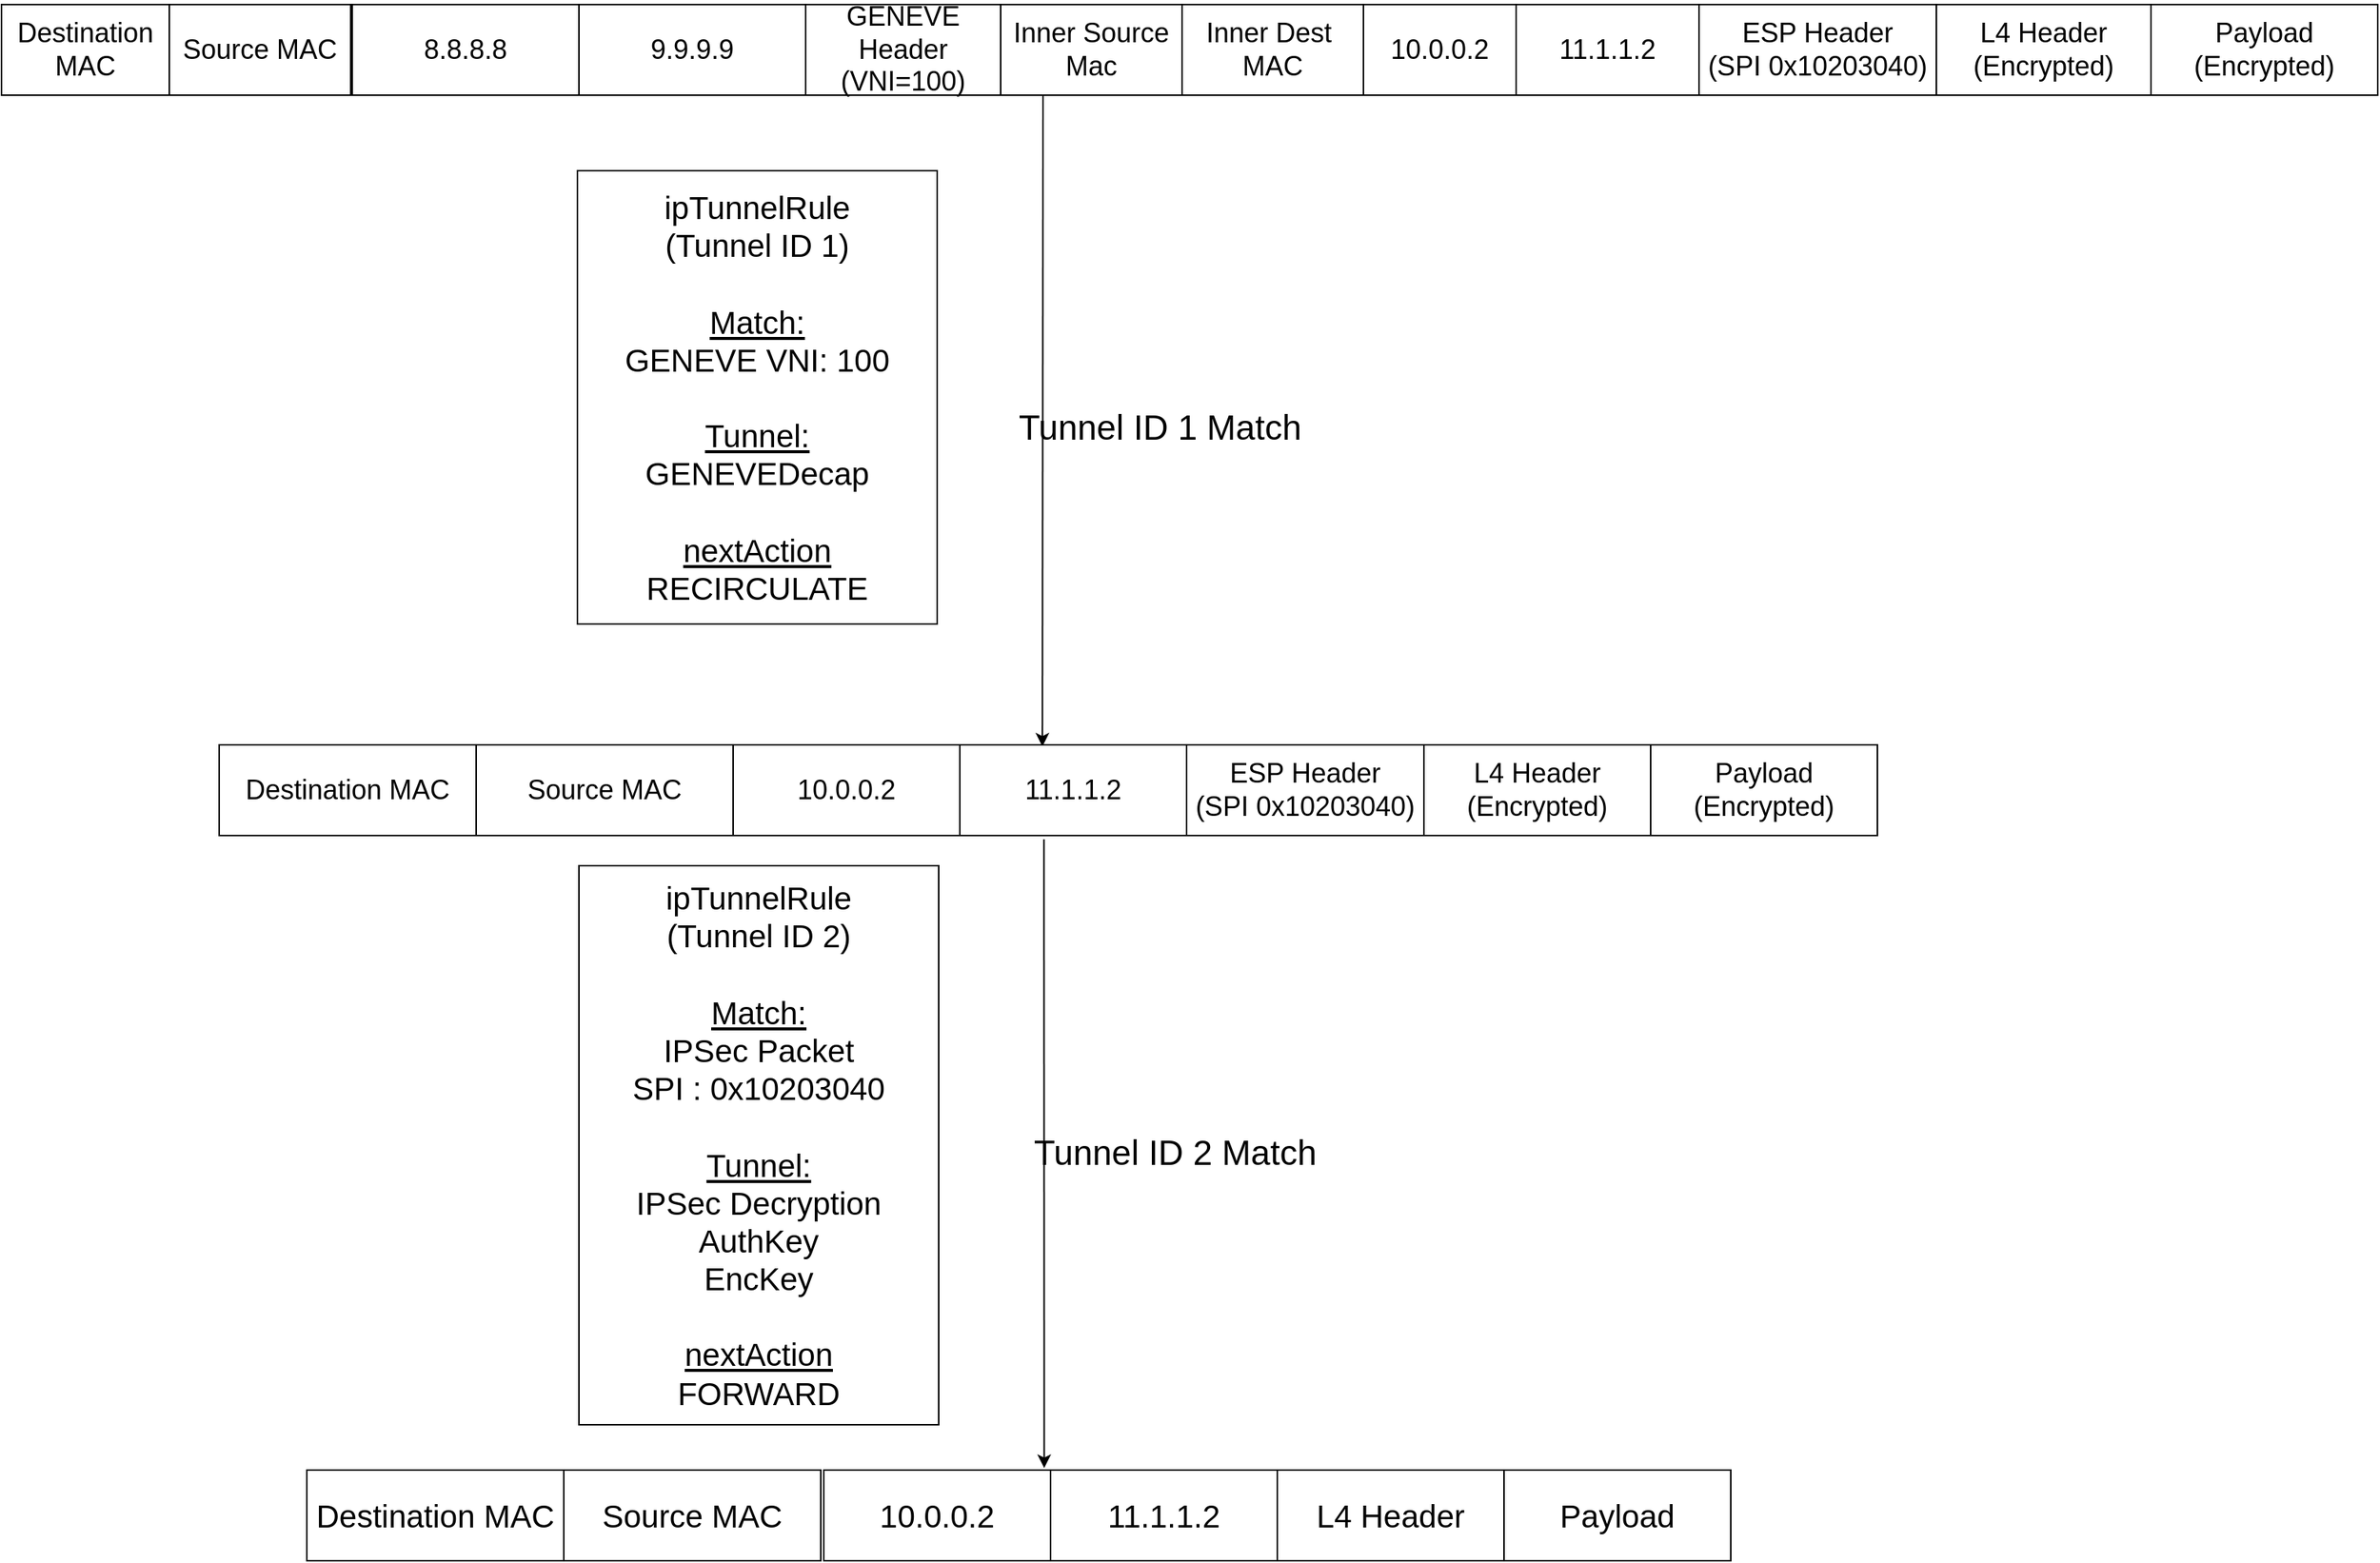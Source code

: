 <mxfile>
    <diagram id="V7hC7Ia_DJyM14xFZ34Q" name="Page-1">
        <mxGraphModel dx="2309" dy="457" grid="1" gridSize="10" guides="1" tooltips="1" connect="1" arrows="1" fold="1" page="1" pageScale="1" pageWidth="850" pageHeight="1100" math="0" shadow="0">
            <root>
                <mxCell id="0"/>
                <mxCell id="1" parent="0"/>
                <mxCell id="2" value="10.0.0.2" style="rounded=0;whiteSpace=wrap;html=1;fontSize=21;" parent="1" vertex="1">
                    <mxGeometry x="533" y="1120" width="150" height="60" as="geometry"/>
                </mxCell>
                <mxCell id="4" value="Source MAC" style="rounded=0;whiteSpace=wrap;html=1;fontSize=21;" parent="1" vertex="1">
                    <mxGeometry x="361" y="1120" width="170" height="60" as="geometry"/>
                </mxCell>
                <mxCell id="5" value="Destination MAC" style="rounded=0;whiteSpace=wrap;html=1;fontSize=21;" parent="1" vertex="1">
                    <mxGeometry x="191" y="1120" width="170" height="60" as="geometry"/>
                </mxCell>
                <mxCell id="6" value="11.1.1.2" style="rounded=0;whiteSpace=wrap;html=1;fontSize=21;" parent="1" vertex="1">
                    <mxGeometry x="683" y="1120" width="150" height="60" as="geometry"/>
                </mxCell>
                <mxCell id="15" value="L4 Header" style="rounded=0;whiteSpace=wrap;html=1;fontSize=21;" parent="1" vertex="1">
                    <mxGeometry x="833" y="1120" width="150" height="60" as="geometry"/>
                </mxCell>
                <mxCell id="16" value="" style="endArrow=none;html=1;fontSize=26;entryX=0.371;entryY=1.042;entryDx=0;entryDy=0;exitX=0.972;exitY=-0.022;exitDx=0;exitDy=0;entryPerimeter=0;endFill=0;startArrow=classic;startFill=1;exitPerimeter=0;" parent="1" source="2" target="20" edge="1">
                    <mxGeometry width="50" height="50" relative="1" as="geometry">
                        <mxPoint x="430.5" y="470.0" as="sourcePoint"/>
                        <mxPoint x="430" y="750" as="targetPoint"/>
                    </mxGeometry>
                </mxCell>
                <mxCell id="17" value="10.0.0.2" style="rounded=0;whiteSpace=wrap;html=1;fontSize=18;" parent="1" vertex="1">
                    <mxGeometry x="473" y="640" width="150" height="60" as="geometry"/>
                </mxCell>
                <mxCell id="18" value="Source MAC" style="rounded=0;whiteSpace=wrap;html=1;fontSize=18;" parent="1" vertex="1">
                    <mxGeometry x="303" y="640" width="170" height="60" as="geometry"/>
                </mxCell>
                <mxCell id="19" value="Destination MAC" style="rounded=0;whiteSpace=wrap;html=1;fontSize=18;" parent="1" vertex="1">
                    <mxGeometry x="133" y="640" width="170" height="60" as="geometry"/>
                </mxCell>
                <mxCell id="53" style="edgeStyle=none;html=1;exitX=0.364;exitY=0.019;exitDx=0;exitDy=0;exitPerimeter=0;endArrow=none;endFill=0;startArrow=classic;startFill=1;" parent="1" source="20" edge="1">
                    <mxGeometry relative="1" as="geometry">
                        <mxPoint x="678" y="210" as="targetPoint"/>
                    </mxGeometry>
                </mxCell>
                <mxCell id="20" value="11.1.1.2" style="rounded=0;whiteSpace=wrap;html=1;fontSize=18;" parent="1" vertex="1">
                    <mxGeometry x="623" y="640" width="150" height="60" as="geometry"/>
                </mxCell>
                <mxCell id="22" value="ESP Header&lt;br style=&quot;font-size: 18px;&quot;&gt;(SPI 0x10203040)" style="rounded=0;whiteSpace=wrap;html=1;fontSize=18;" parent="1" vertex="1">
                    <mxGeometry x="773" y="640" width="157" height="60" as="geometry"/>
                </mxCell>
                <mxCell id="23" value="Payload" style="rounded=0;whiteSpace=wrap;html=1;fontSize=21;" parent="1" vertex="1">
                    <mxGeometry x="983" y="1120" width="150" height="60" as="geometry"/>
                </mxCell>
                <mxCell id="29" value="L4 Header&lt;br style=&quot;font-size: 18px;&quot;&gt;(Encrypted)" style="rounded=0;whiteSpace=wrap;html=1;fontSize=18;" parent="1" vertex="1">
                    <mxGeometry x="930" y="640" width="150" height="60" as="geometry"/>
                </mxCell>
                <mxCell id="30" value="Payload&lt;br style=&quot;font-size: 18px;&quot;&gt;(Encrypted)" style="rounded=0;whiteSpace=wrap;html=1;fontSize=18;" parent="1" vertex="1">
                    <mxGeometry x="1080" y="640" width="150" height="60" as="geometry"/>
                </mxCell>
                <mxCell id="36" value="10.0.0.2" style="rounded=0;whiteSpace=wrap;html=1;fontSize=18;" parent="1" vertex="1">
                    <mxGeometry x="890" y="150" width="101" height="60" as="geometry"/>
                </mxCell>
                <mxCell id="37" value="Source MAC" style="rounded=0;whiteSpace=wrap;html=1;fontSize=18;" parent="1" vertex="1">
                    <mxGeometry x="100" y="150" width="120" height="60" as="geometry"/>
                </mxCell>
                <mxCell id="38" value="Destination MAC" style="rounded=0;whiteSpace=wrap;html=1;fontSize=18;" parent="1" vertex="1">
                    <mxGeometry x="-11" y="150" width="111" height="60" as="geometry"/>
                </mxCell>
                <mxCell id="39" value="11.1.1.2" style="rounded=0;whiteSpace=wrap;html=1;fontSize=18;" parent="1" vertex="1">
                    <mxGeometry x="991" y="150" width="121" height="60" as="geometry"/>
                </mxCell>
                <mxCell id="40" value="ESP Header&lt;br style=&quot;font-size: 18px;&quot;&gt;(SPI 0x10203040)" style="rounded=0;whiteSpace=wrap;html=1;fontSize=18;" parent="1" vertex="1">
                    <mxGeometry x="1112" y="150" width="157" height="60" as="geometry"/>
                </mxCell>
                <mxCell id="41" value="L4 Header&lt;br style=&quot;font-size: 18px;&quot;&gt;(Encrypted)" style="rounded=0;whiteSpace=wrap;html=1;fontSize=18;" parent="1" vertex="1">
                    <mxGeometry x="1269" y="150" width="142" height="60" as="geometry"/>
                </mxCell>
                <mxCell id="42" value="Payload&lt;br style=&quot;font-size: 18px;&quot;&gt;(Encrypted)" style="rounded=0;whiteSpace=wrap;html=1;fontSize=18;" parent="1" vertex="1">
                    <mxGeometry x="1411" y="150" width="150" height="60" as="geometry"/>
                </mxCell>
                <mxCell id="43" value="8.8.8.8" style="rounded=0;whiteSpace=wrap;html=1;fontSize=18;" parent="1" vertex="1">
                    <mxGeometry x="221" y="150" width="150" height="60" as="geometry"/>
                </mxCell>
                <mxCell id="44" value="9.9.9.9" style="rounded=0;whiteSpace=wrap;html=1;fontSize=18;" parent="1" vertex="1">
                    <mxGeometry x="371" y="150" width="150" height="60" as="geometry"/>
                </mxCell>
                <mxCell id="45" value="GENEVE Header&lt;br style=&quot;font-size: 18px;&quot;&gt;(VNI=100)" style="rounded=0;whiteSpace=wrap;html=1;fontSize=18;" parent="1" vertex="1">
                    <mxGeometry x="521" y="150" width="129" height="60" as="geometry"/>
                </mxCell>
                <mxCell id="47" value="&lt;font style=&quot;font-size: 21px&quot;&gt;ipTunnelRule&lt;br&gt;(Tunnel ID 1)&lt;br&gt;&lt;br&gt;&lt;u&gt;Match:&lt;/u&gt;&lt;br&gt;GENEVE VNI: 100&lt;br&gt;&lt;br&gt;&lt;u&gt;Tunnel:&lt;/u&gt;&lt;br&gt;GENEVEDecap&lt;br&gt;&lt;br&gt;&lt;u&gt;nextAction&lt;br&gt;&lt;/u&gt;RECIRCULATE&lt;br&gt;&lt;/font&gt;" style="whiteSpace=wrap;html=1;" parent="1" vertex="1">
                    <mxGeometry x="370" y="260" width="238" height="300" as="geometry"/>
                </mxCell>
                <mxCell id="49" value="Inner Source&lt;br style=&quot;font-size: 18px;&quot;&gt;Mac" style="rounded=0;whiteSpace=wrap;html=1;fontSize=18;" parent="1" vertex="1">
                    <mxGeometry x="650" y="150" width="120" height="60" as="geometry"/>
                </mxCell>
                <mxCell id="50" value="Inner Dest&amp;nbsp;&lt;br style=&quot;font-size: 18px;&quot;&gt;MAC" style="rounded=0;whiteSpace=wrap;html=1;fontSize=18;" parent="1" vertex="1">
                    <mxGeometry x="770" y="150" width="120" height="60" as="geometry"/>
                </mxCell>
                <mxCell id="54" value="&lt;font style=&quot;font-size: 23px&quot;&gt;Tunnel ID 1 Match&lt;/font&gt;" style="text;html=1;align=center;verticalAlign=middle;resizable=0;points=[];autosize=1;strokeColor=none;fillColor=none;" parent="1" vertex="1">
                    <mxGeometry x="655" y="420" width="200" height="20" as="geometry"/>
                </mxCell>
                <mxCell id="55" value="&lt;font style=&quot;font-size: 21px&quot;&gt;ipTunnelRule&lt;br&gt;(Tunnel ID 2)&lt;br&gt;&lt;br&gt;&lt;u&gt;Match:&lt;br&gt;&lt;/u&gt;IPSec Packet&lt;br&gt;SPI : 0x10203040&lt;br&gt;&lt;br&gt;&lt;u&gt;Tunnel:&lt;/u&gt;&lt;br&gt;IPSec Decryption&lt;br&gt;AuthKey&lt;br&gt;EncKey&lt;br&gt;&lt;br&gt;&lt;u&gt;nextAction&lt;br&gt;&lt;/u&gt;FORWARD&lt;br&gt;&lt;/font&gt;" style="whiteSpace=wrap;html=1;" parent="1" vertex="1">
                    <mxGeometry x="371" y="720" width="238" height="370" as="geometry"/>
                </mxCell>
                <mxCell id="56" value="&lt;font style=&quot;font-size: 23px&quot;&gt;Tunnel ID 2 Match&lt;/font&gt;" style="text;html=1;align=center;verticalAlign=middle;resizable=0;points=[];autosize=1;strokeColor=none;fillColor=none;strokeWidth=5;" parent="1" vertex="1">
                    <mxGeometry x="665" y="900" width="200" height="20" as="geometry"/>
                </mxCell>
            </root>
        </mxGraphModel>
    </diagram>
</mxfile>